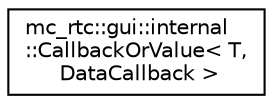 digraph "Graphical Class Hierarchy"
{
 // INTERACTIVE_SVG=YES
  edge [fontname="Helvetica",fontsize="10",labelfontname="Helvetica",labelfontsize="10"];
  node [fontname="Helvetica",fontsize="10",shape=record];
  rankdir="LR";
  Node0 [label="mc_rtc::gui::internal\l::CallbackOrValue\< T,\l DataCallback \>",height=0.2,width=0.4,color="black", fillcolor="white", style="filled",URL="$structmc__rtc_1_1gui_1_1internal_1_1CallbackOrValue.html"];
}
